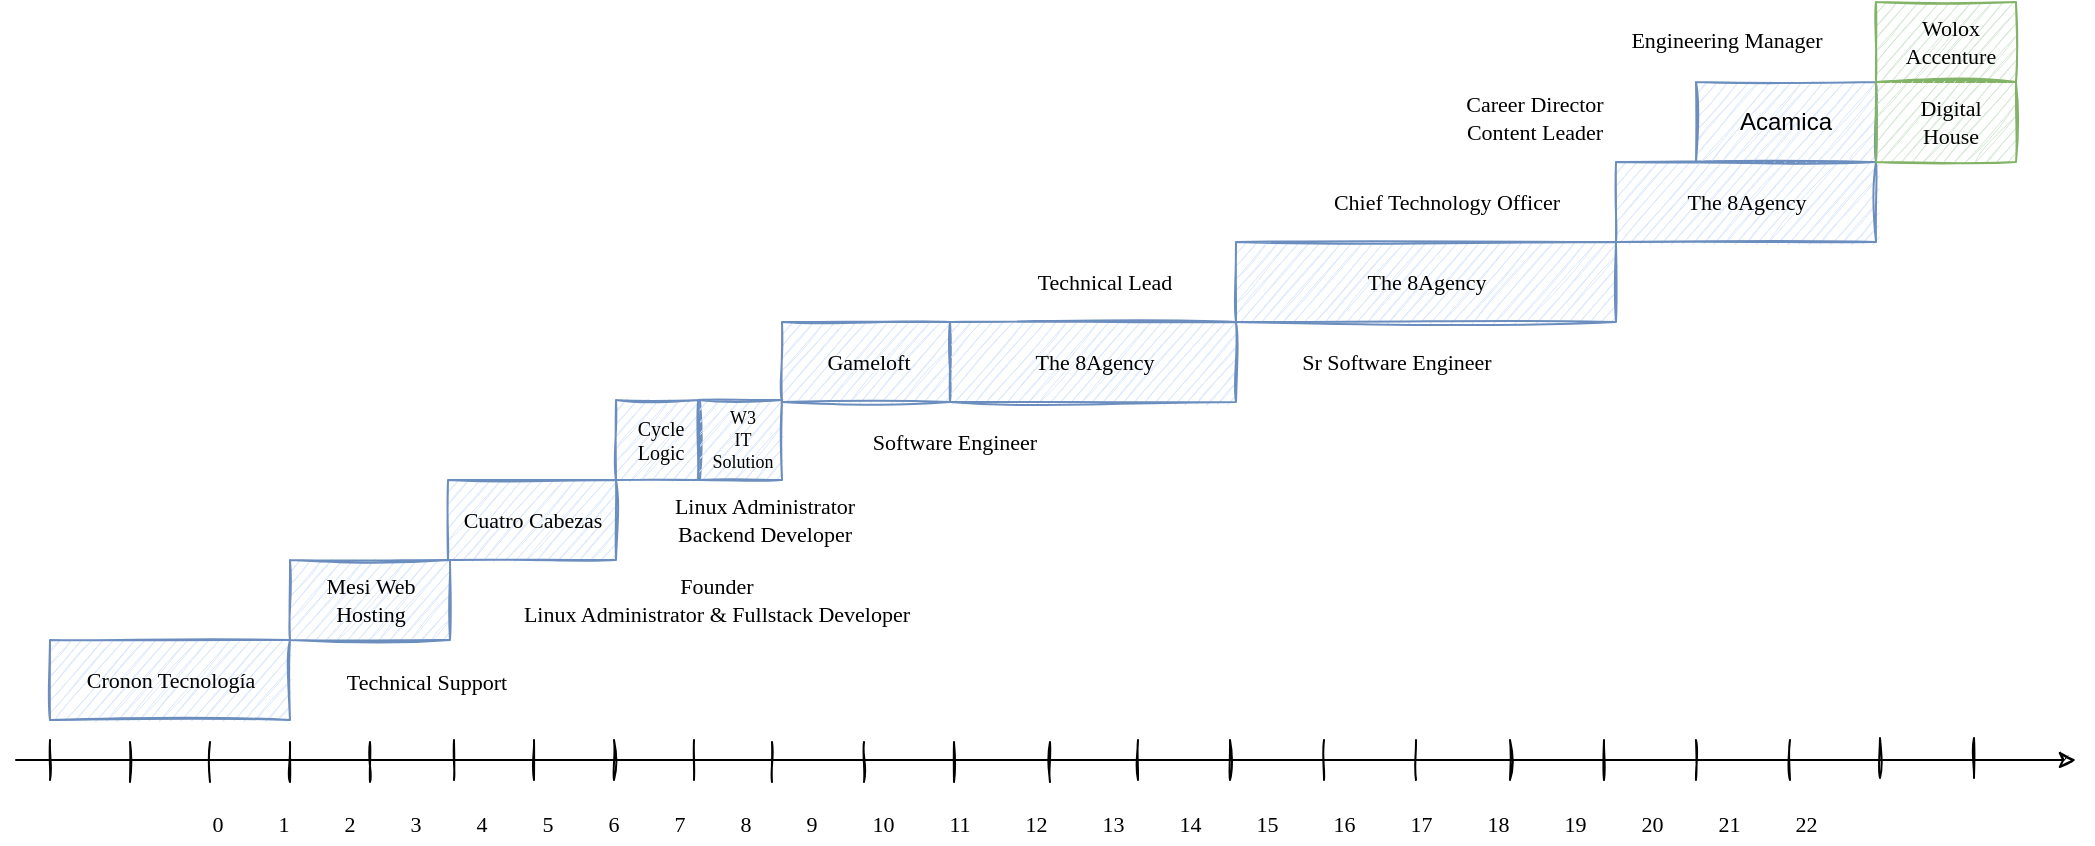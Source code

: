 <mxfile version="17.4.6" type="device"><diagram id="4o5sN7QMBN8KEex4jMlC" name="Page-1"><mxGraphModel dx="991" dy="1906" grid="1" gridSize="10" guides="1" tooltips="1" connect="1" arrows="1" fold="1" page="1" pageScale="1" pageWidth="827" pageHeight="1169" math="0" shadow="0"><root><mxCell id="0"/><mxCell id="1" parent="0"/><mxCell id="p5aMhv1QMeqW4niWtKLq-1" value="" style="endArrow=classic;html=1;rounded=0;sketch=1;" parent="1" edge="1"><mxGeometry width="50" height="50" relative="1" as="geometry"><mxPoint x="40" y="360" as="sourcePoint"/><mxPoint x="1070" y="360" as="targetPoint"/></mxGeometry></mxCell><mxCell id="p5aMhv1QMeqW4niWtKLq-2" value="0&amp;nbsp; &amp;nbsp; &amp;nbsp; &amp;nbsp; &amp;nbsp;&amp;nbsp;1&amp;nbsp; &amp;nbsp; &amp;nbsp; &amp;nbsp; &amp;nbsp; 2&amp;nbsp; &amp;nbsp; &amp;nbsp; &amp;nbsp; &amp;nbsp; 3&amp;nbsp; &amp;nbsp; &amp;nbsp; &amp;nbsp; &amp;nbsp; 4&amp;nbsp; &amp;nbsp; &amp;nbsp; &amp;nbsp; &amp;nbsp; 5&amp;nbsp; &amp;nbsp; &amp;nbsp; &amp;nbsp; &amp;nbsp; 6&amp;nbsp; &amp;nbsp; &amp;nbsp; &amp;nbsp; &amp;nbsp; 7&amp;nbsp; &amp;nbsp; &amp;nbsp; &amp;nbsp; &amp;nbsp; 8&amp;nbsp; &amp;nbsp; &amp;nbsp; &amp;nbsp; &amp;nbsp; 9&amp;nbsp; &amp;nbsp; &amp;nbsp; &amp;nbsp; &amp;nbsp; 10&amp;nbsp; &amp;nbsp; &amp;nbsp; &amp;nbsp; &amp;nbsp; 11&amp;nbsp; &amp;nbsp; &amp;nbsp; &amp;nbsp; &amp;nbsp; 12&amp;nbsp; &amp;nbsp; &amp;nbsp; &amp;nbsp; &amp;nbsp; 13&amp;nbsp; &amp;nbsp; &amp;nbsp; &amp;nbsp; &amp;nbsp; 14&amp;nbsp; &amp;nbsp; &amp;nbsp; &amp;nbsp; &amp;nbsp; 15&amp;nbsp; &amp;nbsp; &amp;nbsp; &amp;nbsp; &amp;nbsp; 16&amp;nbsp; &amp;nbsp; &amp;nbsp; &amp;nbsp; &amp;nbsp; 17&amp;nbsp; &amp;nbsp; &amp;nbsp; &amp;nbsp; &amp;nbsp; 18&amp;nbsp; &amp;nbsp; &amp;nbsp; &amp;nbsp; &amp;nbsp; 19&amp;nbsp; &amp;nbsp; &amp;nbsp; &amp;nbsp; &amp;nbsp; 20&amp;nbsp; &amp;nbsp; &amp;nbsp; &amp;nbsp; &amp;nbsp; 21&amp;nbsp; &amp;nbsp; &amp;nbsp; &amp;nbsp; &amp;nbsp; 22" style="text;html=1;align=center;verticalAlign=middle;resizable=0;points=[];autosize=1;strokeColor=none;fillColor=none;fontFamily=Tahoma;spacing=2;fontSize=11;" parent="1" vertex="1"><mxGeometry x="44" y="382" width="990" height="20" as="geometry"/></mxCell><mxCell id="p5aMhv1QMeqW4niWtKLq-4" value="" style="rounded=0;whiteSpace=wrap;html=1;imageAspect=1;portConstraintRotation=0;shadow=0;sketch=1;fillStyle=hachure;fillColor=#dae8fc;strokeColor=#6c8ebf;" parent="1" vertex="1"><mxGeometry x="57" y="300" width="120" height="40" as="geometry"/></mxCell><mxCell id="p5aMhv1QMeqW4niWtKLq-5" value="" style="endArrow=none;html=1;rounded=0;sketch=1;" parent="1" edge="1"><mxGeometry width="50" height="50" relative="1" as="geometry"><mxPoint x="97" y="371" as="sourcePoint"/><mxPoint x="97" y="351" as="targetPoint"/></mxGeometry></mxCell><mxCell id="p5aMhv1QMeqW4niWtKLq-6" value="" style="endArrow=none;html=1;rounded=0;sketch=1;" parent="1" edge="1"><mxGeometry width="50" height="50" relative="1" as="geometry"><mxPoint x="137" y="371" as="sourcePoint"/><mxPoint x="137" y="351" as="targetPoint"/></mxGeometry></mxCell><mxCell id="p5aMhv1QMeqW4niWtKLq-7" value="" style="endArrow=none;html=1;rounded=0;sketch=1;" parent="1" edge="1"><mxGeometry width="50" height="50" relative="1" as="geometry"><mxPoint x="177" y="371" as="sourcePoint"/><mxPoint x="177" y="351" as="targetPoint"/></mxGeometry></mxCell><mxCell id="p5aMhv1QMeqW4niWtKLq-8" value="" style="endArrow=none;html=1;rounded=0;sketch=1;" parent="1" edge="1"><mxGeometry width="50" height="50" relative="1" as="geometry"><mxPoint x="217" y="371" as="sourcePoint"/><mxPoint x="217" y="351" as="targetPoint"/></mxGeometry></mxCell><mxCell id="p5aMhv1QMeqW4niWtKLq-9" value="" style="endArrow=none;html=1;rounded=0;sketch=1;" parent="1" edge="1"><mxGeometry width="50" height="50" relative="1" as="geometry"><mxPoint x="259" y="370" as="sourcePoint"/><mxPoint x="259" y="350" as="targetPoint"/></mxGeometry></mxCell><mxCell id="p5aMhv1QMeqW4niWtKLq-10" value="" style="endArrow=none;html=1;rounded=0;sketch=1;" parent="1" edge="1"><mxGeometry width="50" height="50" relative="1" as="geometry"><mxPoint x="299" y="370" as="sourcePoint"/><mxPoint x="299" y="350" as="targetPoint"/></mxGeometry></mxCell><mxCell id="p5aMhv1QMeqW4niWtKLq-11" value="" style="endArrow=none;html=1;rounded=0;sketch=1;" parent="1" edge="1"><mxGeometry width="50" height="50" relative="1" as="geometry"><mxPoint x="339" y="370" as="sourcePoint"/><mxPoint x="339" y="350" as="targetPoint"/></mxGeometry></mxCell><mxCell id="p5aMhv1QMeqW4niWtKLq-12" value="" style="endArrow=none;html=1;rounded=0;sketch=1;" parent="1" edge="1"><mxGeometry width="50" height="50" relative="1" as="geometry"><mxPoint x="379" y="370" as="sourcePoint"/><mxPoint x="379" y="350" as="targetPoint"/></mxGeometry></mxCell><mxCell id="p5aMhv1QMeqW4niWtKLq-13" value="" style="endArrow=none;html=1;rounded=0;sketch=1;" parent="1" edge="1"><mxGeometry width="50" height="50" relative="1" as="geometry"><mxPoint x="418" y="371" as="sourcePoint"/><mxPoint x="418" y="351" as="targetPoint"/></mxGeometry></mxCell><mxCell id="p5aMhv1QMeqW4niWtKLq-14" value="" style="endArrow=none;html=1;rounded=0;sketch=1;" parent="1" edge="1"><mxGeometry width="50" height="50" relative="1" as="geometry"><mxPoint x="464" y="371" as="sourcePoint"/><mxPoint x="464" y="351" as="targetPoint"/></mxGeometry></mxCell><mxCell id="p5aMhv1QMeqW4niWtKLq-15" value="" style="endArrow=none;html=1;rounded=0;sketch=1;" parent="1" edge="1"><mxGeometry width="50" height="50" relative="1" as="geometry"><mxPoint x="509" y="371" as="sourcePoint"/><mxPoint x="509" y="351" as="targetPoint"/></mxGeometry></mxCell><mxCell id="p5aMhv1QMeqW4niWtKLq-16" value="" style="endArrow=none;html=1;rounded=0;sketch=1;" parent="1" edge="1"><mxGeometry width="50" height="50" relative="1" as="geometry"><mxPoint x="557" y="371" as="sourcePoint"/><mxPoint x="557" y="351" as="targetPoint"/></mxGeometry></mxCell><mxCell id="p5aMhv1QMeqW4niWtKLq-17" value="" style="endArrow=none;html=1;rounded=0;sketch=1;" parent="1" edge="1"><mxGeometry width="50" height="50" relative="1" as="geometry"><mxPoint x="601" y="370" as="sourcePoint"/><mxPoint x="601" y="350" as="targetPoint"/></mxGeometry></mxCell><mxCell id="p5aMhv1QMeqW4niWtKLq-18" value="" style="endArrow=none;html=1;rounded=0;sketch=1;" parent="1" edge="1"><mxGeometry width="50" height="50" relative="1" as="geometry"><mxPoint x="647" y="370" as="sourcePoint"/><mxPoint x="647" y="350" as="targetPoint"/></mxGeometry></mxCell><mxCell id="p5aMhv1QMeqW4niWtKLq-19" value="" style="endArrow=none;html=1;rounded=0;sketch=1;" parent="1" edge="1"><mxGeometry width="50" height="50" relative="1" as="geometry"><mxPoint x="694" y="370" as="sourcePoint"/><mxPoint x="694" y="350" as="targetPoint"/></mxGeometry></mxCell><mxCell id="p5aMhv1QMeqW4niWtKLq-20" value="" style="endArrow=none;html=1;rounded=0;sketch=1;" parent="1" edge="1"><mxGeometry width="50" height="50" relative="1" as="geometry"><mxPoint x="740" y="370" as="sourcePoint"/><mxPoint x="740" y="350" as="targetPoint"/></mxGeometry></mxCell><mxCell id="p5aMhv1QMeqW4niWtKLq-21" value="" style="endArrow=none;html=1;rounded=0;sketch=1;" parent="1" edge="1"><mxGeometry width="50" height="50" relative="1" as="geometry"><mxPoint x="787" y="370" as="sourcePoint"/><mxPoint x="787" y="350" as="targetPoint"/></mxGeometry></mxCell><mxCell id="p5aMhv1QMeqW4niWtKLq-22" value="" style="endArrow=none;html=1;rounded=0;sketch=1;" parent="1" edge="1"><mxGeometry width="50" height="50" relative="1" as="geometry"><mxPoint x="834" y="370" as="sourcePoint"/><mxPoint x="834" y="350" as="targetPoint"/></mxGeometry></mxCell><mxCell id="p5aMhv1QMeqW4niWtKLq-23" value="" style="endArrow=none;html=1;rounded=0;sketch=1;" parent="1" edge="1"><mxGeometry width="50" height="50" relative="1" as="geometry"><mxPoint x="880" y="370" as="sourcePoint"/><mxPoint x="880" y="350" as="targetPoint"/></mxGeometry></mxCell><mxCell id="p5aMhv1QMeqW4niWtKLq-24" value="" style="endArrow=none;html=1;rounded=0;sketch=1;" parent="1" edge="1"><mxGeometry width="50" height="50" relative="1" as="geometry"><mxPoint x="927" y="370" as="sourcePoint"/><mxPoint x="927" y="350" as="targetPoint"/></mxGeometry></mxCell><mxCell id="p5aMhv1QMeqW4niWtKLq-25" value="" style="endArrow=none;html=1;rounded=0;sketch=1;" parent="1" edge="1"><mxGeometry width="50" height="50" relative="1" as="geometry"><mxPoint x="972" y="369" as="sourcePoint"/><mxPoint x="972" y="349" as="targetPoint"/></mxGeometry></mxCell><mxCell id="p5aMhv1QMeqW4niWtKLq-26" value="" style="endArrow=none;html=1;rounded=0;sketch=1;" parent="1" edge="1"><mxGeometry width="50" height="50" relative="1" as="geometry"><mxPoint x="1019" y="369" as="sourcePoint"/><mxPoint x="1019" y="349" as="targetPoint"/></mxGeometry></mxCell><mxCell id="p5aMhv1QMeqW4niWtKLq-30" value="Technical Support" style="text;html=1;align=center;verticalAlign=middle;resizable=0;points=[];autosize=1;strokeColor=none;fillColor=none;fontFamily=Comic Sans MS;spacing=2;fontSize=11;" parent="1" vertex="1"><mxGeometry x="190" y="311" width="110" height="20" as="geometry"/></mxCell><mxCell id="p5aMhv1QMeqW4niWtKLq-31" value="" style="rounded=0;whiteSpace=wrap;html=1;imageAspect=1;portConstraintRotation=0;shadow=0;sketch=1;fillStyle=hachure;fillColor=#dae8fc;strokeColor=#6c8ebf;" parent="1" vertex="1"><mxGeometry x="177" y="260" width="80" height="40" as="geometry"/></mxCell><mxCell id="p5aMhv1QMeqW4niWtKLq-32" value="" style="endArrow=none;html=1;rounded=0;sketch=1;" parent="1" edge="1"><mxGeometry width="50" height="50" relative="1" as="geometry"><mxPoint x="57" y="370" as="sourcePoint"/><mxPoint x="57" y="350" as="targetPoint"/></mxGeometry></mxCell><mxCell id="p5aMhv1QMeqW4niWtKLq-33" value="Founder&lt;br&gt;Linux Administrator &amp;amp; Fullstack Developer" style="text;html=1;align=center;verticalAlign=middle;resizable=0;points=[];autosize=1;strokeColor=none;fillColor=none;fontFamily=Comic Sans MS;spacing=2;fontSize=11;" parent="1" vertex="1"><mxGeometry x="270" y="260" width="240" height="40" as="geometry"/></mxCell><mxCell id="p5aMhv1QMeqW4niWtKLq-34" value="Cronon Tecnología" style="text;html=1;align=center;verticalAlign=middle;resizable=0;points=[];autosize=1;strokeColor=none;fillColor=none;fontFamily=Comic Sans MS;spacing=2;fontSize=11;" parent="1" vertex="1"><mxGeometry x="62" y="310" width="110" height="20" as="geometry"/></mxCell><mxCell id="p5aMhv1QMeqW4niWtKLq-35" value="Mesi Web&lt;br&gt;Hosting" style="text;html=1;align=center;verticalAlign=middle;resizable=0;points=[];autosize=1;strokeColor=none;fillColor=none;fontFamily=Comic Sans MS;spacing=2;fontSize=11;" parent="1" vertex="1"><mxGeometry x="182" y="260" width="70" height="40" as="geometry"/></mxCell><mxCell id="p5aMhv1QMeqW4niWtKLq-38" value="" style="rounded=0;whiteSpace=wrap;html=1;imageAspect=1;portConstraintRotation=0;shadow=0;sketch=1;fillStyle=hachure;fillColor=#dae8fc;strokeColor=#6c8ebf;" parent="1" vertex="1"><mxGeometry x="256" y="220" width="84" height="40" as="geometry"/></mxCell><mxCell id="p5aMhv1QMeqW4niWtKLq-39" value="Cuatro Cabezas" style="text;html=1;align=center;verticalAlign=middle;resizable=0;points=[];autosize=1;strokeColor=none;fillColor=none;fontFamily=Comic Sans MS;spacing=2;fontSize=11;" parent="1" vertex="1"><mxGeometry x="248" y="230" width="100" height="20" as="geometry"/></mxCell><mxCell id="p5aMhv1QMeqW4niWtKLq-40" value="" style="rounded=0;whiteSpace=wrap;html=1;imageAspect=1;portConstraintRotation=0;shadow=0;sketch=1;fillStyle=hachure;fillColor=#dae8fc;strokeColor=#6c8ebf;" parent="1" vertex="1"><mxGeometry x="340" y="180" width="42" height="40" as="geometry"/></mxCell><mxCell id="p5aMhv1QMeqW4niWtKLq-41" value="Cycle&lt;br style=&quot;font-size: 10px;&quot;&gt;Logic" style="text;html=1;align=center;verticalAlign=middle;resizable=0;points=[];autosize=1;strokeColor=none;fillColor=none;fontFamily=Comic Sans MS;spacing=2;fontSize=10;" parent="1" vertex="1"><mxGeometry x="342" y="185" width="40" height="30" as="geometry"/></mxCell><mxCell id="p5aMhv1QMeqW4niWtKLq-44" value="" style="rounded=0;whiteSpace=wrap;html=1;imageAspect=1;portConstraintRotation=0;shadow=0;sketch=1;fillStyle=hachure;fillColor=#dae8fc;strokeColor=#6c8ebf;" parent="1" vertex="1"><mxGeometry x="381" y="180" width="42" height="40" as="geometry"/></mxCell><mxCell id="p5aMhv1QMeqW4niWtKLq-45" value="W3&lt;br&gt;IT&lt;br&gt;Solution" style="text;html=1;align=center;verticalAlign=middle;resizable=0;points=[];autosize=1;strokeColor=none;fillColor=none;fontFamily=Comic Sans MS;spacing=2;fontSize=9;" parent="1" vertex="1"><mxGeometry x="378" y="180" width="50" height="40" as="geometry"/></mxCell><mxCell id="p5aMhv1QMeqW4niWtKLq-46" value="Linux Administrator&lt;br&gt;Backend Developer" style="text;html=1;align=center;verticalAlign=middle;resizable=0;points=[];autosize=1;strokeColor=none;fillColor=none;fontFamily=Comic Sans MS;spacing=2;fontSize=11;" parent="1" vertex="1"><mxGeometry x="354" y="220" width="120" height="40" as="geometry"/></mxCell><mxCell id="p5aMhv1QMeqW4niWtKLq-48" value="" style="rounded=0;whiteSpace=wrap;html=1;imageAspect=1;portConstraintRotation=0;shadow=0;sketch=1;fillStyle=hachure;fillColor=#dae8fc;strokeColor=#6c8ebf;" parent="1" vertex="1"><mxGeometry x="423" y="141" width="84" height="40" as="geometry"/></mxCell><mxCell id="p5aMhv1QMeqW4niWtKLq-49" value="Gameloft" style="text;html=1;align=center;verticalAlign=middle;resizable=0;points=[];autosize=1;strokeColor=none;fillColor=none;fontFamily=Comic Sans MS;spacing=2;fontSize=11;" parent="1" vertex="1"><mxGeometry x="431" y="151" width="70" height="20" as="geometry"/></mxCell><mxCell id="p5aMhv1QMeqW4niWtKLq-50" value="" style="rounded=0;whiteSpace=wrap;html=1;imageAspect=1;portConstraintRotation=0;shadow=0;sketch=1;fillStyle=hachure;fillColor=#dae8fc;strokeColor=#6c8ebf;" parent="1" vertex="1"><mxGeometry x="507" y="141" width="143" height="40" as="geometry"/></mxCell><mxCell id="p5aMhv1QMeqW4niWtKLq-51" value="The 8Agency" style="text;html=1;align=center;verticalAlign=middle;resizable=0;points=[];autosize=1;strokeColor=none;fillColor=none;fontFamily=Comic Sans MS;spacing=2;fontSize=11;" parent="1" vertex="1"><mxGeometry x="533.5" y="151" width="90" height="20" as="geometry"/></mxCell><mxCell id="p5aMhv1QMeqW4niWtKLq-52" value="Software Engineer" style="text;html=1;align=center;verticalAlign=middle;resizable=0;points=[];autosize=1;strokeColor=none;fillColor=none;fontFamily=Comic Sans MS;spacing=2;fontSize=11;" parent="1" vertex="1"><mxGeometry x="449" y="191" width="120" height="20" as="geometry"/></mxCell><mxCell id="p5aMhv1QMeqW4niWtKLq-53" value="Sr Software Engineer" style="text;html=1;align=center;verticalAlign=middle;resizable=0;points=[];autosize=1;strokeColor=none;fillColor=none;fontFamily=Comic Sans MS;spacing=2;fontSize=11;" parent="1" vertex="1"><mxGeometry x="665" y="151" width="130" height="20" as="geometry"/></mxCell><mxCell id="p5aMhv1QMeqW4niWtKLq-54" value="" style="rounded=0;whiteSpace=wrap;html=1;imageAspect=1;portConstraintRotation=0;shadow=0;sketch=1;fillStyle=hachure;fillColor=#dae8fc;strokeColor=#6c8ebf;" parent="1" vertex="1"><mxGeometry x="650" y="101" width="190" height="40" as="geometry"/></mxCell><mxCell id="p5aMhv1QMeqW4niWtKLq-55" value="The 8Agency" style="text;html=1;align=center;verticalAlign=middle;resizable=0;points=[];autosize=1;strokeColor=none;fillColor=none;fontFamily=Comic Sans MS;spacing=2;fontSize=11;" parent="1" vertex="1"><mxGeometry x="700" y="111" width="90" height="20" as="geometry"/></mxCell><mxCell id="p5aMhv1QMeqW4niWtKLq-56" value="Technical Lead" style="text;html=1;align=center;verticalAlign=middle;resizable=0;points=[];autosize=1;strokeColor=none;fillColor=none;fontFamily=Comic Sans MS;spacing=2;fontSize=11;" parent="1" vertex="1"><mxGeometry x="533.5" y="111" width="100" height="20" as="geometry"/></mxCell><mxCell id="p5aMhv1QMeqW4niWtKLq-58" value="" style="rounded=0;whiteSpace=wrap;html=1;imageAspect=1;portConstraintRotation=0;shadow=0;sketch=1;fillStyle=hachure;fillColor=#dae8fc;strokeColor=#6c8ebf;" parent="1" vertex="1"><mxGeometry x="840" y="61" width="130" height="40" as="geometry"/></mxCell><mxCell id="p5aMhv1QMeqW4niWtKLq-59" value="The 8Agency" style="text;html=1;align=center;verticalAlign=middle;resizable=0;points=[];autosize=1;strokeColor=none;fillColor=none;fontFamily=Comic Sans MS;spacing=2;fontSize=11;" parent="1" vertex="1"><mxGeometry x="860" y="71" width="90" height="20" as="geometry"/></mxCell><mxCell id="p5aMhv1QMeqW4niWtKLq-60" value="Chief Technology Officer" style="text;html=1;align=center;verticalAlign=middle;resizable=0;points=[];autosize=1;strokeColor=none;fillColor=none;fontFamily=Comic Sans MS;spacing=2;fontSize=11;" parent="1" vertex="1"><mxGeometry x="680" y="71" width="150" height="20" as="geometry"/></mxCell><mxCell id="p5aMhv1QMeqW4niWtKLq-61" value="Acamica" style="rounded=0;whiteSpace=wrap;html=1;imageAspect=1;portConstraintRotation=0;shadow=0;sketch=1;fillStyle=hachure;fillColor=#dae8fc;strokeColor=#6c8ebf;" parent="1" vertex="1"><mxGeometry x="880" y="21" width="90" height="40" as="geometry"/></mxCell><mxCell id="p5aMhv1QMeqW4niWtKLq-62" value="" style="rounded=0;whiteSpace=wrap;html=1;imageAspect=1;portConstraintRotation=0;shadow=0;sketch=1;fillStyle=hachure;fillColor=#d5e8d4;strokeColor=#82b366;" parent="1" vertex="1"><mxGeometry x="970" y="21" width="70" height="40" as="geometry"/></mxCell><mxCell id="p5aMhv1QMeqW4niWtKLq-63" value="Digital&lt;br&gt;House" style="text;html=1;align=center;verticalAlign=middle;resizable=0;points=[];autosize=1;strokeColor=none;fillColor=none;fontFamily=Comic Sans MS;spacing=2;fontSize=11;" parent="1" vertex="1"><mxGeometry x="982" y="21" width="50" height="40" as="geometry"/></mxCell><mxCell id="p5aMhv1QMeqW4niWtKLq-64" value="" style="rounded=0;whiteSpace=wrap;html=1;imageAspect=1;portConstraintRotation=0;shadow=0;sketch=1;fillStyle=hachure;fillColor=#d5e8d4;strokeColor=#82b366;" parent="1" vertex="1"><mxGeometry x="970" y="-19" width="70" height="40" as="geometry"/></mxCell><mxCell id="p5aMhv1QMeqW4niWtKLq-65" value="Wolox&lt;br&gt;Accenture" style="text;html=1;align=center;verticalAlign=middle;resizable=0;points=[];autosize=1;strokeColor=none;fillColor=none;fontFamily=Comic Sans MS;spacing=2;fontSize=11;" parent="1" vertex="1"><mxGeometry x="972" y="-19" width="70" height="40" as="geometry"/></mxCell><mxCell id="p5aMhv1QMeqW4niWtKLq-66" value="Career Director&lt;br&gt;Content Leader" style="text;html=1;align=center;verticalAlign=middle;resizable=0;points=[];autosize=1;strokeColor=none;fillColor=none;fontFamily=Comic Sans MS;spacing=2;fontSize=11;" parent="1" vertex="1"><mxGeometry x="749" y="19" width="100" height="40" as="geometry"/></mxCell><mxCell id="p5aMhv1QMeqW4niWtKLq-67" value="Engineering Manager" style="text;html=1;align=center;verticalAlign=middle;resizable=0;points=[];autosize=1;strokeColor=none;fillColor=none;fontFamily=Comic Sans MS;spacing=2;fontSize=11;" parent="1" vertex="1"><mxGeometry x="830" y="-10" width="130" height="20" as="geometry"/></mxCell></root></mxGraphModel></diagram></mxfile>